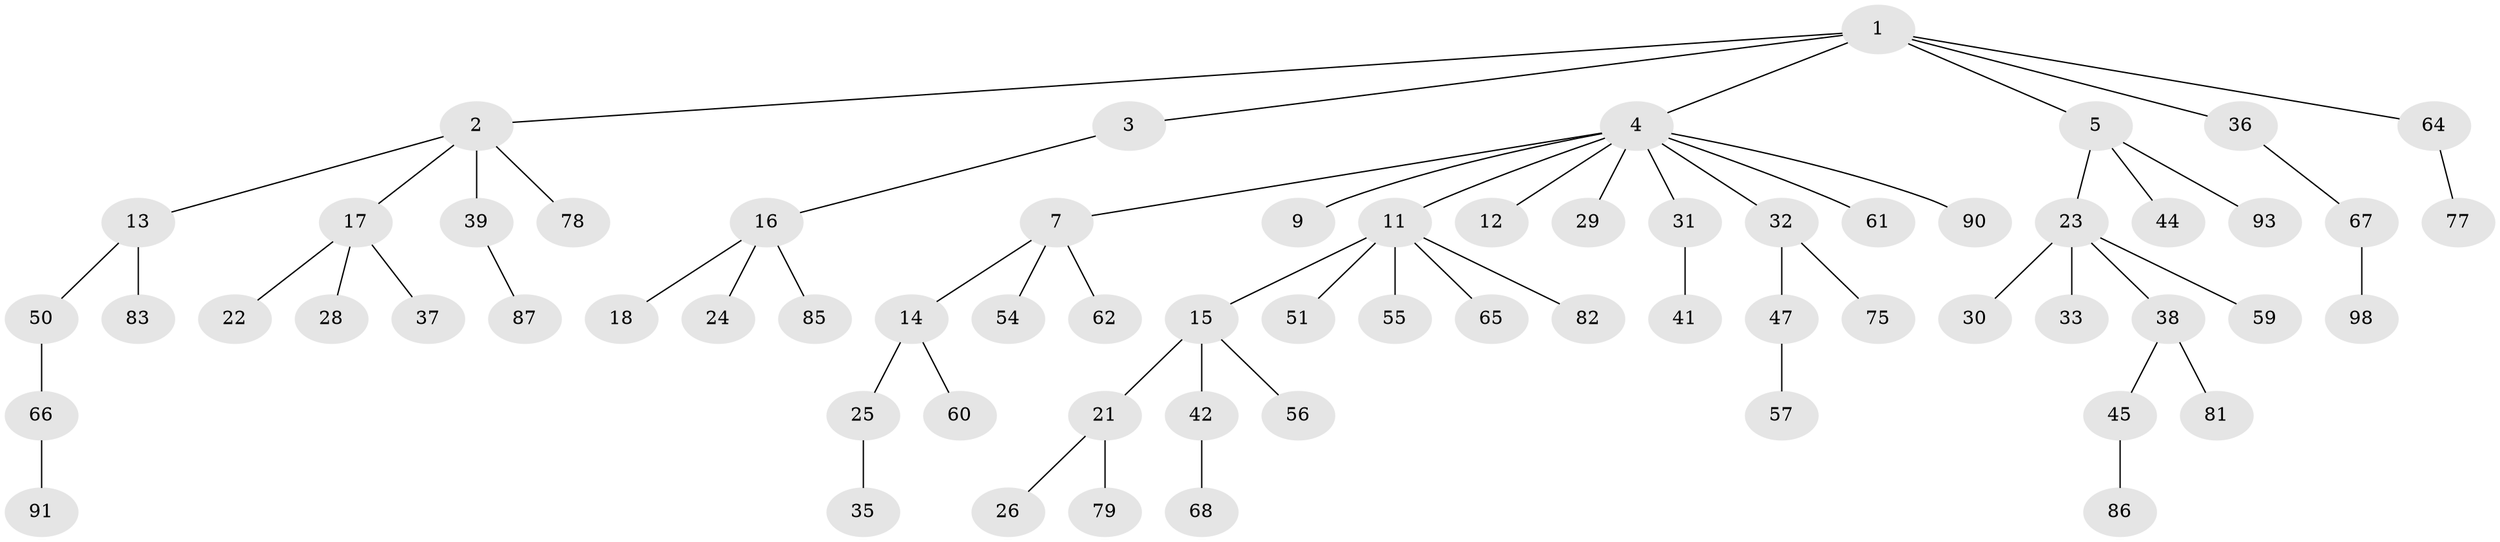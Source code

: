 // original degree distribution, {6: 0.04, 2: 0.26, 4: 0.06, 5: 0.03, 1: 0.5, 3: 0.11}
// Generated by graph-tools (version 1.1) at 2025/11/02/21/25 10:11:10]
// undirected, 66 vertices, 65 edges
graph export_dot {
graph [start="1"]
  node [color=gray90,style=filled];
  1;
  2 [super="+58"];
  3;
  4 [super="+6"];
  5 [super="+8"];
  7 [super="+10"];
  9 [super="+34"];
  11 [super="+19"];
  12;
  13 [super="+49"];
  14 [super="+52"];
  15 [super="+27"];
  16 [super="+94"];
  17 [super="+20"];
  18 [super="+76"];
  21 [super="+96"];
  22;
  23 [super="+40"];
  24;
  25 [super="+70"];
  26 [super="+72"];
  28 [super="+99"];
  29 [super="+97"];
  30;
  31 [super="+46"];
  32;
  33;
  35;
  36 [super="+63"];
  37;
  38;
  39 [super="+53"];
  41 [super="+43"];
  42 [super="+84"];
  44;
  45 [super="+48"];
  47 [super="+89"];
  50;
  51;
  54;
  55;
  56;
  57;
  59 [super="+73"];
  60 [super="+69"];
  61;
  62;
  64 [super="+95"];
  65;
  66 [super="+74"];
  67;
  68 [super="+71"];
  75 [super="+80"];
  77;
  78 [super="+88"];
  79;
  81;
  82;
  83;
  85;
  86 [super="+100"];
  87;
  90 [super="+92"];
  91;
  93;
  98;
  1 -- 2;
  1 -- 3;
  1 -- 4;
  1 -- 5;
  1 -- 36;
  1 -- 64;
  2 -- 13;
  2 -- 17;
  2 -- 39;
  2 -- 78;
  3 -- 16;
  4 -- 7;
  4 -- 29;
  4 -- 32;
  4 -- 61;
  4 -- 9;
  4 -- 90;
  4 -- 11;
  4 -- 12;
  4 -- 31;
  5 -- 23;
  5 -- 44;
  5 -- 93;
  7 -- 14;
  7 -- 54;
  7 -- 62;
  11 -- 15;
  11 -- 65;
  11 -- 51;
  11 -- 82;
  11 -- 55;
  13 -- 50;
  13 -- 83;
  14 -- 25;
  14 -- 60;
  15 -- 21;
  15 -- 56;
  15 -- 42;
  16 -- 18;
  16 -- 24;
  16 -- 85;
  17 -- 28;
  17 -- 37;
  17 -- 22;
  21 -- 26;
  21 -- 79;
  23 -- 30;
  23 -- 33;
  23 -- 38;
  23 -- 59;
  25 -- 35;
  31 -- 41;
  32 -- 47;
  32 -- 75;
  36 -- 67;
  38 -- 45;
  38 -- 81;
  39 -- 87;
  42 -- 68;
  45 -- 86;
  47 -- 57;
  50 -- 66;
  64 -- 77;
  66 -- 91;
  67 -- 98;
}
